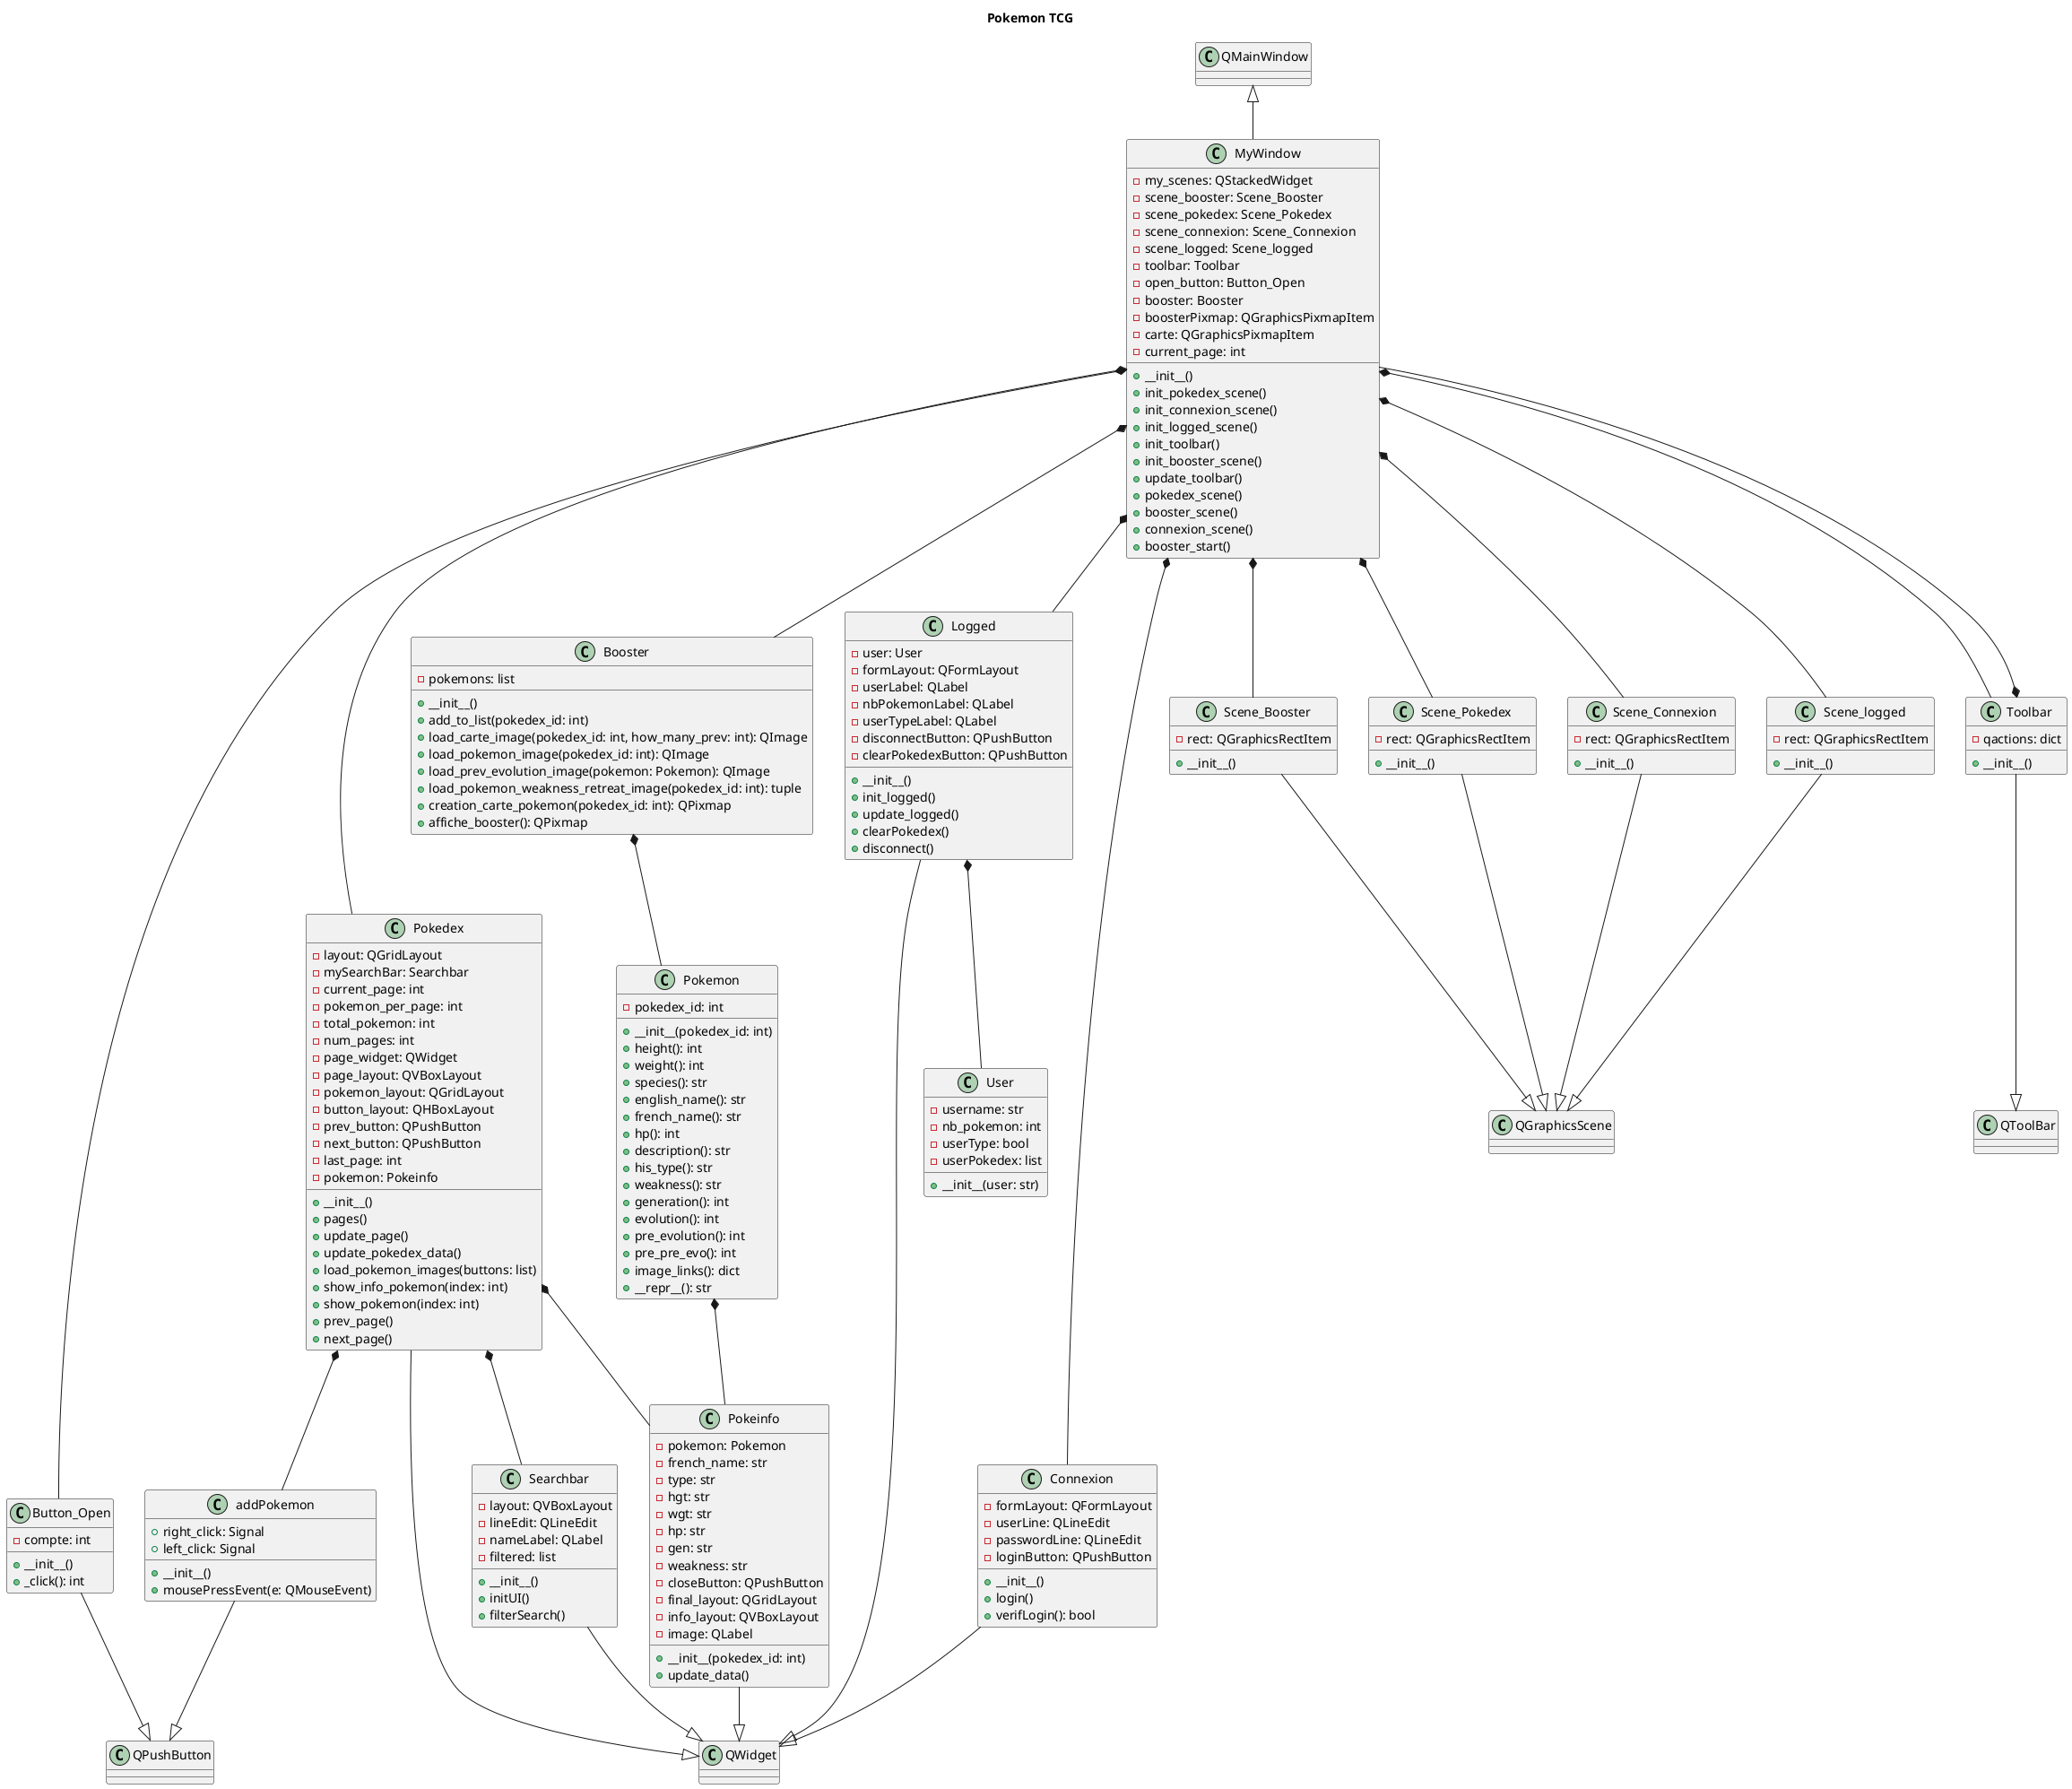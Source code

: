 @startuml Pokemon TCG

title Pokemon TCG

QMainWindow  <|--  MyWindow

class MyWindow {
    - my_scenes: QStackedWidget
    - scene_booster: Scene_Booster
    - scene_pokedex: Scene_Pokedex
    - scene_connexion: Scene_Connexion
    - scene_logged: Scene_logged
    - toolbar: Toolbar
    - open_button: Button_Open
    - booster: Booster
    - boosterPixmap: QGraphicsPixmapItem
    - carte: QGraphicsPixmapItem
    - current_page: int
    + __init__()
    + init_pokedex_scene()
    + init_connexion_scene()
    + init_logged_scene()
    + init_toolbar()
    + init_booster_scene()
    + update_toolbar()
    + pokedex_scene()
    + booster_scene()
    + connexion_scene()
    + booster_start()
}

class addPokemon {
    + right_click: Signal
    + left_click: Signal
    + __init__()
    + mousePressEvent(e: QMouseEvent)
}

class Pokedex {
    - layout: QGridLayout
    - mySearchBar: Searchbar
    - current_page: int
    - pokemon_per_page: int
    - total_pokemon: int
    - num_pages: int
    - page_widget: QWidget
    - page_layout: QVBoxLayout
    - pokemon_layout: QGridLayout
    - button_layout: QHBoxLayout
    - prev_button: QPushButton
    - next_button: QPushButton
    - last_page: int
    - pokemon: Pokeinfo
    + __init__()
    + pages()
    + update_page()
    + update_pokedex_data()
    + load_pokemon_images(buttons: list)
    + show_info_pokemon(index: int)
    + show_pokemon(index: int)
    + prev_page()
    + next_page()
}

class Scene_Booster {
    - rect: QGraphicsRectItem
    + __init__()
}

class Scene_Pokedex {
    - rect: QGraphicsRectItem
    + __init__()
}

class Scene_Connexion {
    - rect: QGraphicsRectItem
    + __init__()
}

class Scene_logged {
    - rect: QGraphicsRectItem
    + __init__()
}

class Button_Open {
    - compte: int
    + __init__()
    + _click(): int
}

class Booster {
    - pokemons: list
    + __init__()
    + add_to_list(pokedex_id: int)
    + load_carte_image(pokedex_id: int, how_many_prev: int): QImage
    + load_pokemon_image(pokedex_id: int): QImage
    + load_prev_evolution_image(pokemon: Pokemon): QImage
    + load_pokemon_weakness_retreat_image(pokedex_id: int): tuple
    + creation_carte_pokemon(pokedex_id: int): QPixmap
    + affiche_booster(): QPixmap
}

class Connexion {
    - formLayout: QFormLayout
    - userLine: QLineEdit
    - passwordLine: QLineEdit
    - loginButton: QPushButton
    + __init__()
    + login()
    + verifLogin(): bool
}

class Logged {
    - user: User
    - formLayout: QFormLayout
    - userLabel: QLabel
    - nbPokemonLabel: QLabel
    - userTypeLabel: QLabel
    - disconnectButton: QPushButton
    - clearPokedexButton: QPushButton
    + __init__()
    + init_logged()
    + update_logged()
    + clearPokedex()
    + disconnect()
}

class User {
    - username: str
    - nb_pokemon: int
    - userType: bool
    - userPokedex: list
    + __init__(user: str)
}

class Pokeinfo {
    - pokemon: Pokemon
    - french_name: str
    - type: str
    - hgt: str
    - wgt: str
    - hp: str
    - gen: str
    - weakness: str
    - closeButton: QPushButton
    - final_layout: QGridLayout
    - info_layout: QVBoxLayout
    - image: QLabel
    + __init__(pokedex_id: int)
    + update_data()
}

class Pokemon {
    - pokedex_id: int
    + __init__(pokedex_id: int)
    + height(): int
    + weight(): int
    + species(): str
    + english_name(): str
    + french_name(): str
    + hp(): int
    + description(): str
    + his_type(): str
    + weakness(): str
    + generation(): int
    + evolution(): int
    + pre_evolution(): int
    + pre_pre_evo(): int
    + image_links(): dict
    + __repr__(): str
}

class Searchbar {
    - layout: QVBoxLayout
    - lineEdit: QLineEdit
    - nameLabel: QLabel
    - filtered: list
    + __init__()
    + initUI()
    + filterSearch()
}

class Toolbar {
    - qactions: dict
    + __init__()
}


MyWindow  *--  Scene_Booster
MyWindow  *--  Scene_Pokedex
MyWindow  *--  Scene_Connexion
MyWindow  *--  Scene_logged
MyWindow  *--  Toolbar
MyWindow  *--  Button_Open
MyWindow  *--  Booster
MyWindow  *--  Connexion
MyWindow  *--  Logged
MyWindow  *--  Pokedex



Logged *-- User

Scene_Booster  --|>  QGraphicsScene
Scene_Pokedex  --|>  QGraphicsScene
Scene_Connexion  --|>  QGraphicsScene
Scene_logged  --|>  QGraphicsScene

Button_Open  --|>  QPushButton
addPokemon  --|>  QPushButton

Toolbar  --|>  QToolBar

Searchbar  --|>  QWidget
Pokeinfo  --|>  QWidget
Connexion  --|>  QWidget
Logged  --|>  QWidget
Pokedex  --|>  QWidget	


Pokedex  *-- addPokemon
Pokedex  *-- Pokeinfo
Pokedex  *-- Searchbar


Booster  *--  Pokemon
Pokemon *--  Pokeinfo

Toolbar  *--  MyWindow

@enduml